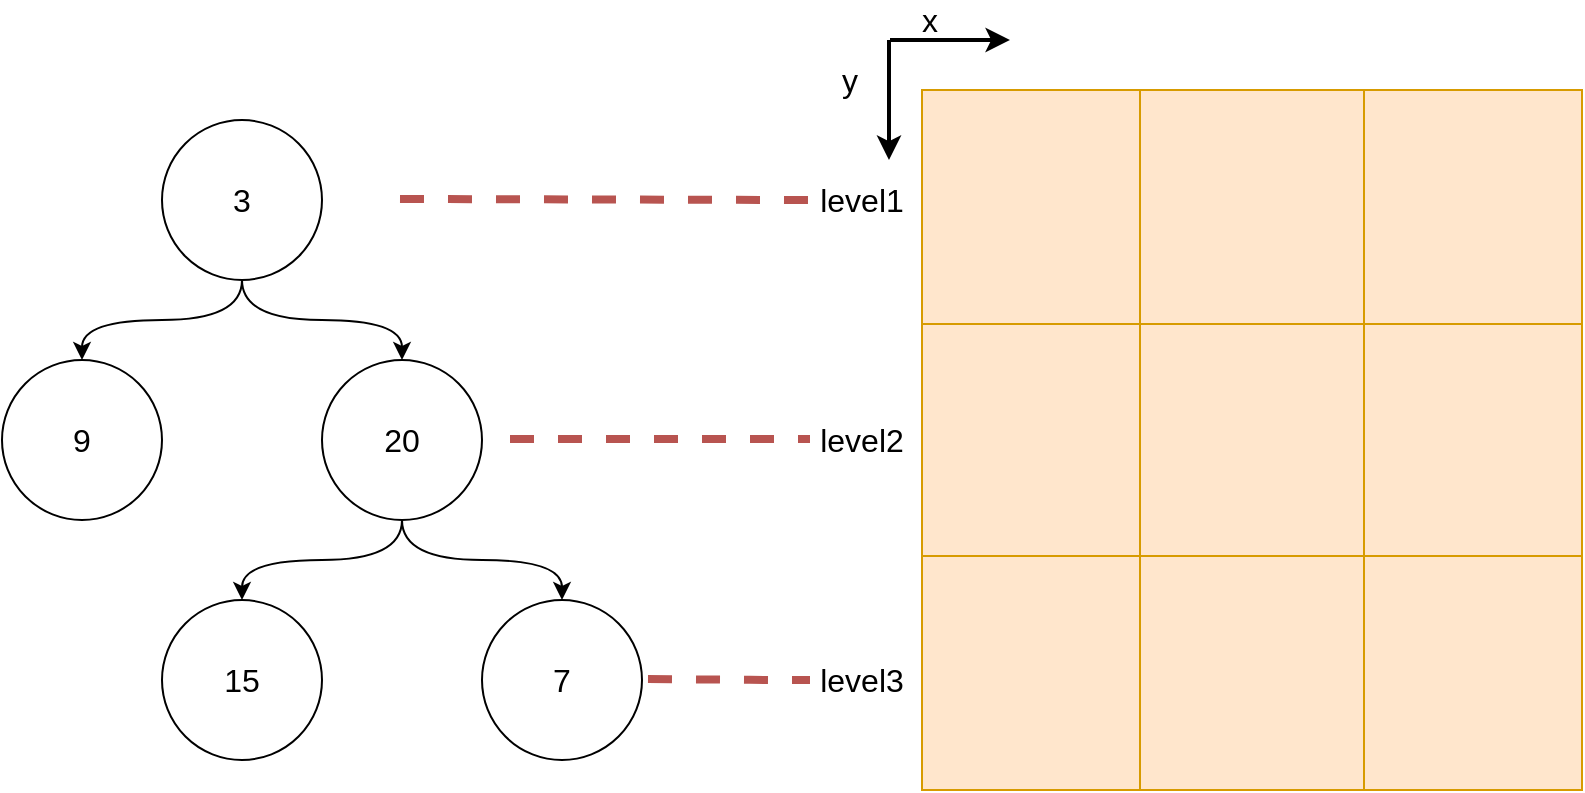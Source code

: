 <mxfile version="14.5.3" type="github">
  <diagram id="6TlhoL8ntNu1iF-87Hd0" name="第 1 页">
    <mxGraphModel dx="870" dy="595" grid="1" gridSize="10" guides="1" tooltips="1" connect="1" arrows="1" fold="1" page="1" pageScale="1" pageWidth="827" pageHeight="1169" math="0" shadow="0">
      <root>
        <mxCell id="0" />
        <mxCell id="1" parent="0" />
        <mxCell id="nTXDeevqYNl3FQQgMFSd-19" style="edgeStyle=orthogonalEdgeStyle;rounded=0;orthogonalLoop=1;jettySize=auto;html=1;exitX=0.5;exitY=1;exitDx=0;exitDy=0;entryX=0.5;entryY=0;entryDx=0;entryDy=0;curved=1;" edge="1" parent="1" source="nTXDeevqYNl3FQQgMFSd-1" target="nTXDeevqYNl3FQQgMFSd-2">
          <mxGeometry relative="1" as="geometry" />
        </mxCell>
        <mxCell id="nTXDeevqYNl3FQQgMFSd-20" style="edgeStyle=orthogonalEdgeStyle;curved=1;rounded=0;orthogonalLoop=1;jettySize=auto;html=1;" edge="1" parent="1" source="nTXDeevqYNl3FQQgMFSd-1" target="nTXDeevqYNl3FQQgMFSd-16">
          <mxGeometry relative="1" as="geometry" />
        </mxCell>
        <mxCell id="nTXDeevqYNl3FQQgMFSd-1" value="&lt;font style=&quot;font-size: 16px&quot;&gt;3&lt;/font&gt;" style="ellipse;whiteSpace=wrap;html=1;aspect=fixed;" vertex="1" parent="1">
          <mxGeometry x="90" y="120" width="80" height="80" as="geometry" />
        </mxCell>
        <mxCell id="nTXDeevqYNl3FQQgMFSd-2" value="&lt;font style=&quot;font-size: 16px&quot;&gt;9&lt;/font&gt;" style="ellipse;whiteSpace=wrap;html=1;aspect=fixed;" vertex="1" parent="1">
          <mxGeometry x="10" y="240" width="80" height="80" as="geometry" />
        </mxCell>
        <mxCell id="nTXDeevqYNl3FQQgMFSd-3" value="" style="shape=table;html=1;whiteSpace=wrap;startSize=0;container=1;collapsible=0;childLayout=tableLayout;fillColor=#ffe6cc;strokeColor=#d79b00;" vertex="1" parent="1">
          <mxGeometry x="470" y="105" width="330" height="350" as="geometry" />
        </mxCell>
        <mxCell id="nTXDeevqYNl3FQQgMFSd-4" value="" style="shape=partialRectangle;html=1;whiteSpace=wrap;collapsible=0;dropTarget=0;pointerEvents=0;fillColor=none;top=0;left=0;bottom=0;right=0;points=[[0,0.5],[1,0.5]];portConstraint=eastwest;" vertex="1" parent="nTXDeevqYNl3FQQgMFSd-3">
          <mxGeometry width="330" height="117" as="geometry" />
        </mxCell>
        <mxCell id="nTXDeevqYNl3FQQgMFSd-5" value="" style="shape=partialRectangle;html=1;whiteSpace=wrap;connectable=0;fillColor=none;top=0;left=0;bottom=0;right=0;overflow=hidden;" vertex="1" parent="nTXDeevqYNl3FQQgMFSd-4">
          <mxGeometry width="109" height="117" as="geometry" />
        </mxCell>
        <mxCell id="nTXDeevqYNl3FQQgMFSd-6" value="" style="shape=partialRectangle;html=1;whiteSpace=wrap;connectable=0;fillColor=none;top=0;left=0;bottom=0;right=0;overflow=hidden;" vertex="1" parent="nTXDeevqYNl3FQQgMFSd-4">
          <mxGeometry x="109" width="112" height="117" as="geometry" />
        </mxCell>
        <mxCell id="nTXDeevqYNl3FQQgMFSd-7" value="" style="shape=partialRectangle;html=1;whiteSpace=wrap;connectable=0;fillColor=none;top=0;left=0;bottom=0;right=0;overflow=hidden;" vertex="1" parent="nTXDeevqYNl3FQQgMFSd-4">
          <mxGeometry x="221" width="109" height="117" as="geometry" />
        </mxCell>
        <mxCell id="nTXDeevqYNl3FQQgMFSd-8" value="" style="shape=partialRectangle;html=1;whiteSpace=wrap;collapsible=0;dropTarget=0;pointerEvents=0;fillColor=none;top=0;left=0;bottom=0;right=0;points=[[0,0.5],[1,0.5]];portConstraint=eastwest;" vertex="1" parent="nTXDeevqYNl3FQQgMFSd-3">
          <mxGeometry y="117" width="330" height="116" as="geometry" />
        </mxCell>
        <mxCell id="nTXDeevqYNl3FQQgMFSd-9" value="" style="shape=partialRectangle;html=1;whiteSpace=wrap;connectable=0;fillColor=none;top=0;left=0;bottom=0;right=0;overflow=hidden;" vertex="1" parent="nTXDeevqYNl3FQQgMFSd-8">
          <mxGeometry width="109" height="116" as="geometry" />
        </mxCell>
        <mxCell id="nTXDeevqYNl3FQQgMFSd-10" value="" style="shape=partialRectangle;html=1;whiteSpace=wrap;connectable=0;fillColor=none;top=0;left=0;bottom=0;right=0;overflow=hidden;" vertex="1" parent="nTXDeevqYNl3FQQgMFSd-8">
          <mxGeometry x="109" width="112" height="116" as="geometry" />
        </mxCell>
        <mxCell id="nTXDeevqYNl3FQQgMFSd-11" value="" style="shape=partialRectangle;html=1;whiteSpace=wrap;connectable=0;fillColor=none;top=0;left=0;bottom=0;right=0;overflow=hidden;" vertex="1" parent="nTXDeevqYNl3FQQgMFSd-8">
          <mxGeometry x="221" width="109" height="116" as="geometry" />
        </mxCell>
        <mxCell id="nTXDeevqYNl3FQQgMFSd-12" value="" style="shape=partialRectangle;html=1;whiteSpace=wrap;collapsible=0;dropTarget=0;pointerEvents=0;fillColor=none;top=0;left=0;bottom=0;right=0;points=[[0,0.5],[1,0.5]];portConstraint=eastwest;" vertex="1" parent="nTXDeevqYNl3FQQgMFSd-3">
          <mxGeometry y="233" width="330" height="117" as="geometry" />
        </mxCell>
        <mxCell id="nTXDeevqYNl3FQQgMFSd-13" value="" style="shape=partialRectangle;html=1;whiteSpace=wrap;connectable=0;fillColor=none;top=0;left=0;bottom=0;right=0;overflow=hidden;" vertex="1" parent="nTXDeevqYNl3FQQgMFSd-12">
          <mxGeometry width="109" height="117" as="geometry" />
        </mxCell>
        <mxCell id="nTXDeevqYNl3FQQgMFSd-14" value="" style="shape=partialRectangle;html=1;whiteSpace=wrap;connectable=0;fillColor=none;top=0;left=0;bottom=0;right=0;overflow=hidden;" vertex="1" parent="nTXDeevqYNl3FQQgMFSd-12">
          <mxGeometry x="109" width="112" height="117" as="geometry" />
        </mxCell>
        <mxCell id="nTXDeevqYNl3FQQgMFSd-15" value="" style="shape=partialRectangle;html=1;whiteSpace=wrap;connectable=0;fillColor=none;top=0;left=0;bottom=0;right=0;overflow=hidden;" vertex="1" parent="nTXDeevqYNl3FQQgMFSd-12">
          <mxGeometry x="221" width="109" height="117" as="geometry" />
        </mxCell>
        <mxCell id="nTXDeevqYNl3FQQgMFSd-21" style="edgeStyle=orthogonalEdgeStyle;curved=1;rounded=0;orthogonalLoop=1;jettySize=auto;html=1;entryX=0.5;entryY=0;entryDx=0;entryDy=0;" edge="1" parent="1" source="nTXDeevqYNl3FQQgMFSd-16" target="nTXDeevqYNl3FQQgMFSd-17">
          <mxGeometry relative="1" as="geometry" />
        </mxCell>
        <mxCell id="nTXDeevqYNl3FQQgMFSd-22" style="edgeStyle=orthogonalEdgeStyle;curved=1;rounded=0;orthogonalLoop=1;jettySize=auto;html=1;entryX=0.5;entryY=0;entryDx=0;entryDy=0;" edge="1" parent="1" source="nTXDeevqYNl3FQQgMFSd-16" target="nTXDeevqYNl3FQQgMFSd-18">
          <mxGeometry relative="1" as="geometry" />
        </mxCell>
        <mxCell id="nTXDeevqYNl3FQQgMFSd-16" value="&lt;font style=&quot;font-size: 16px&quot;&gt;20&lt;/font&gt;" style="ellipse;whiteSpace=wrap;html=1;aspect=fixed;" vertex="1" parent="1">
          <mxGeometry x="170" y="240" width="80" height="80" as="geometry" />
        </mxCell>
        <mxCell id="nTXDeevqYNl3FQQgMFSd-17" value="&lt;font style=&quot;font-size: 16px&quot;&gt;15&lt;/font&gt;" style="ellipse;whiteSpace=wrap;html=1;aspect=fixed;" vertex="1" parent="1">
          <mxGeometry x="90" y="360" width="80" height="80" as="geometry" />
        </mxCell>
        <mxCell id="nTXDeevqYNl3FQQgMFSd-18" value="&lt;font style=&quot;font-size: 16px&quot;&gt;7&lt;/font&gt;" style="ellipse;whiteSpace=wrap;html=1;aspect=fixed;" vertex="1" parent="1">
          <mxGeometry x="250" y="360" width="80" height="80" as="geometry" />
        </mxCell>
        <mxCell id="nTXDeevqYNl3FQQgMFSd-28" value="" style="endArrow=none;dashed=1;html=1;strokeWidth=4;fillColor=#f8cecc;strokeColor=#b85450;" edge="1" parent="1">
          <mxGeometry width="50" height="50" relative="1" as="geometry">
            <mxPoint x="209" y="159.5" as="sourcePoint" />
            <mxPoint x="414" y="160" as="targetPoint" />
          </mxGeometry>
        </mxCell>
        <mxCell id="nTXDeevqYNl3FQQgMFSd-29" value="" style="group" vertex="1" connectable="0" parent="1">
          <mxGeometry x="414" y="60" width="100" height="80" as="geometry" />
        </mxCell>
        <mxCell id="nTXDeevqYNl3FQQgMFSd-23" value="" style="endArrow=classic;html=1;strokeWidth=2;" edge="1" parent="nTXDeevqYNl3FQQgMFSd-29">
          <mxGeometry width="50" height="50" relative="1" as="geometry">
            <mxPoint x="40" y="20" as="sourcePoint" />
            <mxPoint x="100" y="20" as="targetPoint" />
          </mxGeometry>
        </mxCell>
        <mxCell id="nTXDeevqYNl3FQQgMFSd-24" value="" style="endArrow=classic;html=1;strokeWidth=2;" edge="1" parent="nTXDeevqYNl3FQQgMFSd-29">
          <mxGeometry width="50" height="50" relative="1" as="geometry">
            <mxPoint x="39.5" y="20" as="sourcePoint" />
            <mxPoint x="39.5" y="80" as="targetPoint" />
          </mxGeometry>
        </mxCell>
        <mxCell id="nTXDeevqYNl3FQQgMFSd-25" value="&lt;font style=&quot;font-size: 16px&quot;&gt;x&lt;/font&gt;" style="text;html=1;strokeColor=none;fillColor=none;align=center;verticalAlign=middle;whiteSpace=wrap;rounded=0;" vertex="1" parent="nTXDeevqYNl3FQQgMFSd-29">
          <mxGeometry x="40" width="40" height="20" as="geometry" />
        </mxCell>
        <mxCell id="nTXDeevqYNl3FQQgMFSd-26" value="&lt;font style=&quot;font-size: 16px&quot;&gt;y&lt;/font&gt;" style="text;html=1;strokeColor=none;fillColor=none;align=center;verticalAlign=middle;whiteSpace=wrap;rounded=0;" vertex="1" parent="nTXDeevqYNl3FQQgMFSd-29">
          <mxGeometry y="30" width="40" height="20" as="geometry" />
        </mxCell>
        <mxCell id="nTXDeevqYNl3FQQgMFSd-32" value="" style="endArrow=none;dashed=1;html=1;strokeWidth=4;fillColor=#f8cecc;strokeColor=#b85450;" edge="1" parent="1">
          <mxGeometry width="50" height="50" relative="1" as="geometry">
            <mxPoint x="264" y="279.5" as="sourcePoint" />
            <mxPoint x="414" y="279.5" as="targetPoint" />
          </mxGeometry>
        </mxCell>
        <mxCell id="nTXDeevqYNl3FQQgMFSd-33" value="" style="endArrow=none;dashed=1;html=1;strokeWidth=4;fillColor=#f8cecc;strokeColor=#b85450;" edge="1" parent="1">
          <mxGeometry width="50" height="50" relative="1" as="geometry">
            <mxPoint x="333" y="399.5" as="sourcePoint" />
            <mxPoint x="414" y="400" as="targetPoint" />
            <Array as="points">
              <mxPoint x="394" y="400" />
            </Array>
          </mxGeometry>
        </mxCell>
        <mxCell id="nTXDeevqYNl3FQQgMFSd-34" value="&lt;font style=&quot;font-size: 16px&quot;&gt;level1&lt;/font&gt;" style="text;html=1;strokeColor=none;fillColor=none;align=center;verticalAlign=middle;whiteSpace=wrap;rounded=0;" vertex="1" parent="1">
          <mxGeometry x="420" y="150" width="40" height="20" as="geometry" />
        </mxCell>
        <mxCell id="nTXDeevqYNl3FQQgMFSd-35" value="&lt;font style=&quot;font-size: 16px&quot;&gt;level2&lt;/font&gt;" style="text;html=1;strokeColor=none;fillColor=none;align=center;verticalAlign=middle;whiteSpace=wrap;rounded=0;" vertex="1" parent="1">
          <mxGeometry x="420" y="270" width="40" height="20" as="geometry" />
        </mxCell>
        <mxCell id="nTXDeevqYNl3FQQgMFSd-36" value="&lt;font style=&quot;font-size: 16px&quot;&gt;level3&lt;/font&gt;" style="text;html=1;strokeColor=none;fillColor=none;align=center;verticalAlign=middle;whiteSpace=wrap;rounded=0;" vertex="1" parent="1">
          <mxGeometry x="420" y="390" width="40" height="20" as="geometry" />
        </mxCell>
      </root>
    </mxGraphModel>
  </diagram>
</mxfile>
